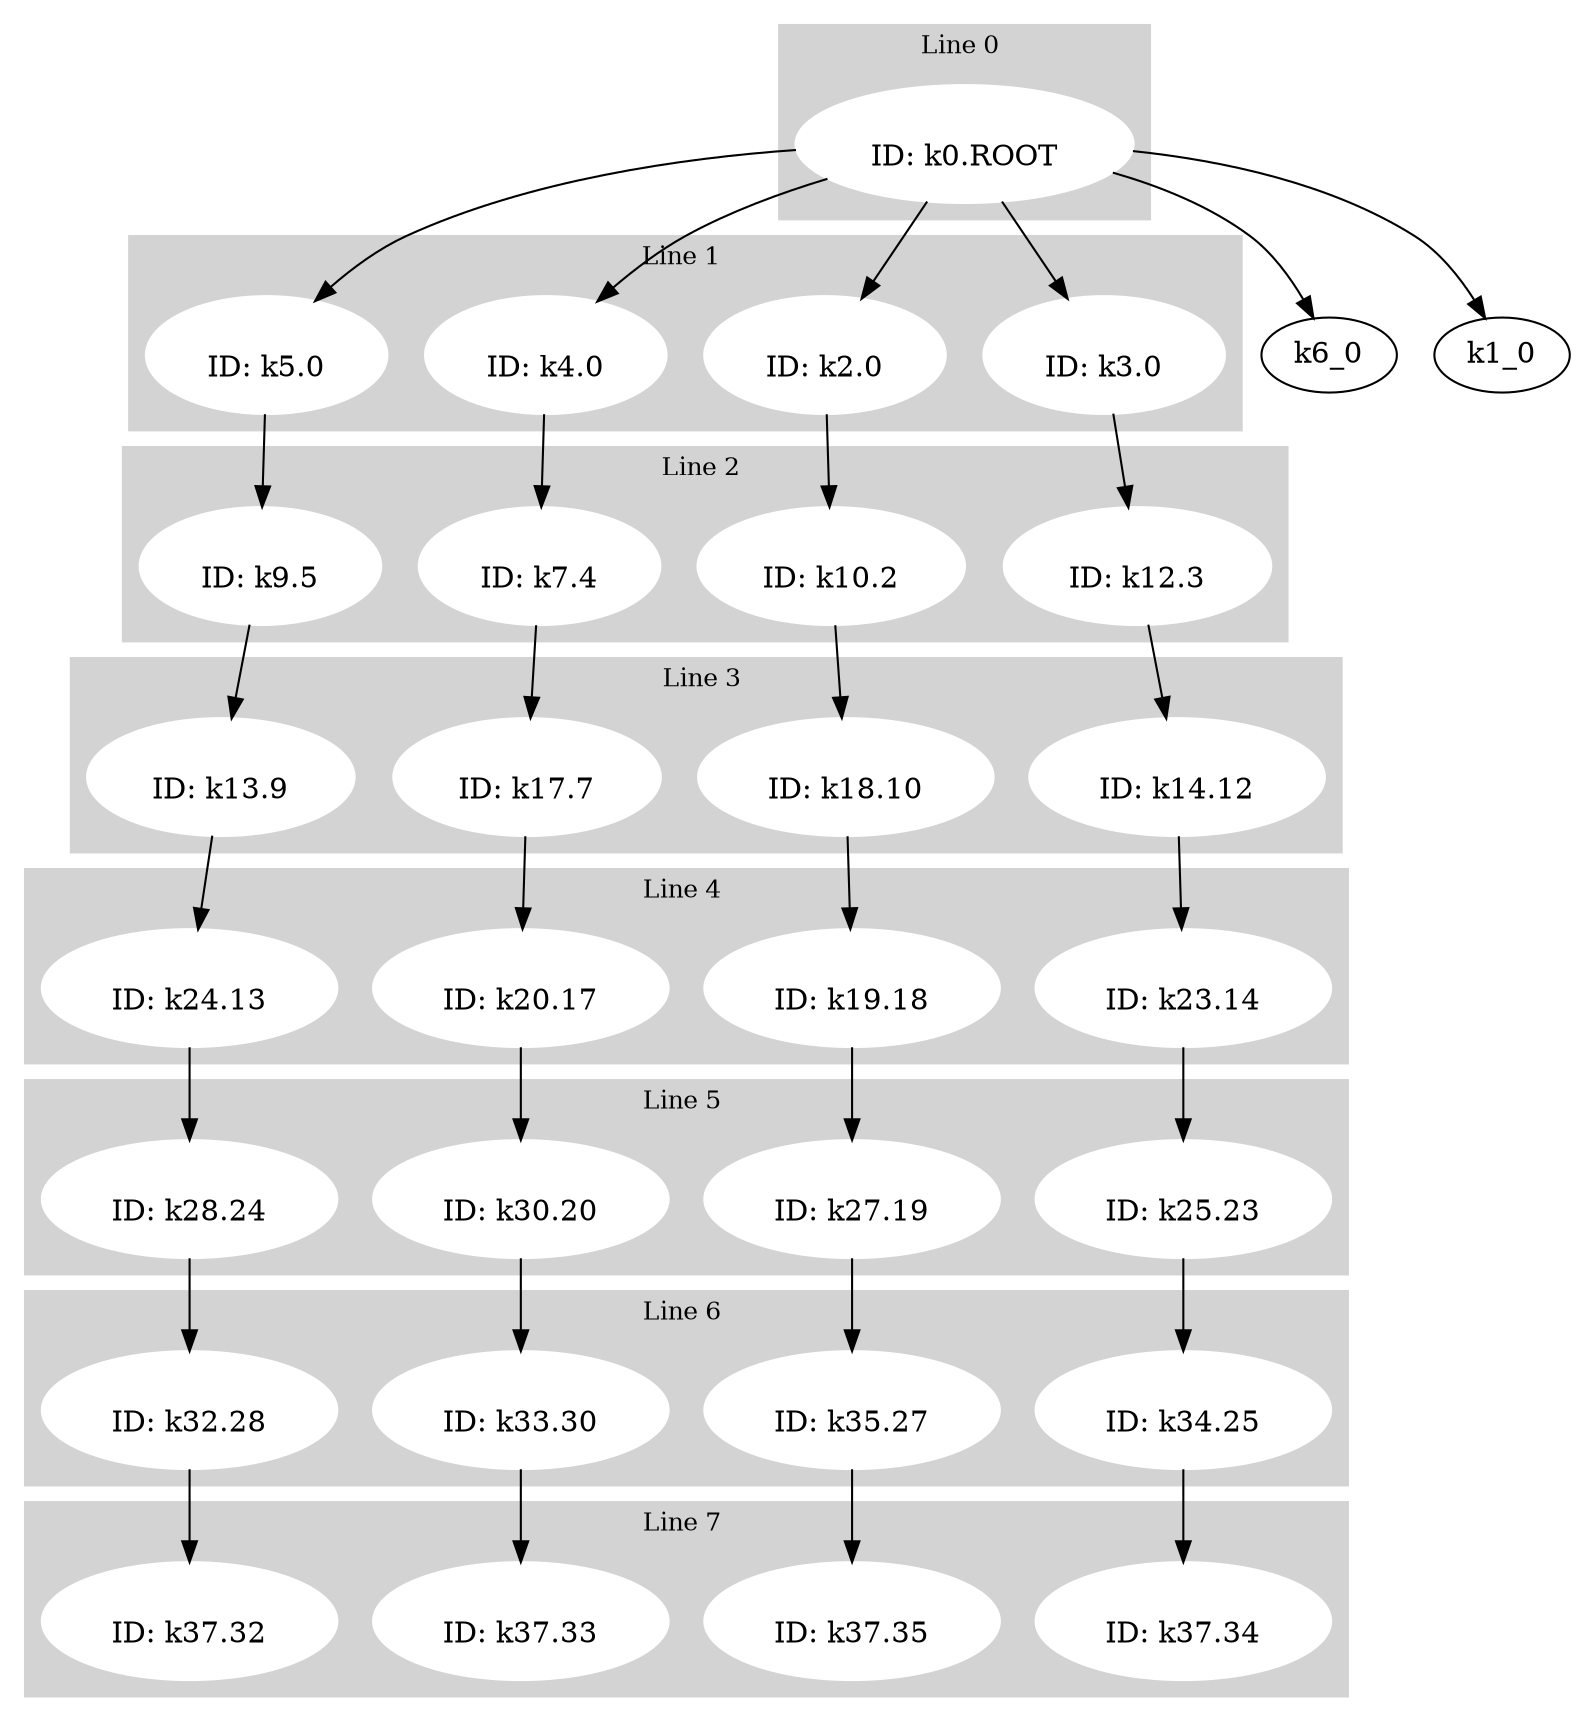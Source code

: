 digraph G {
     compound=true 
subgraph cluster_line_0 {
 style=filled;
 color=lightgrey; 
     node [style=filled,color=white]; 
k0_ROOT [label=<<BR /> ID: k0.ROOT <BR />>]
     fontsize="12" 
     label = "Line 0 " 
 }
subgraph cluster_line_1 {
 style=filled;
 color=lightgrey; 
     node [style=filled,color=white]; 
k3_0 [label=<<BR /> ID: k3.0 <BR />>]k2_0 [label=<<BR /> ID: k2.0 <BR />>]k4_0 [label=<<BR /> ID: k4.0 <BR />>]k5_0 [label=<<BR /> ID: k5.0 <BR />>]
     fontsize="12" 
     label = "Line 1 " 
 }
subgraph cluster_line_2 {
 style=filled;
 color=lightgrey; 
     node [style=filled,color=white]; 
k9_5 [label=<<BR /> ID: k9.5 <BR />>]k12_3 [label=<<BR /> ID: k12.3 <BR />>]k10_2 [label=<<BR /> ID: k10.2 <BR />>]k7_4 [label=<<BR /> ID: k7.4 <BR />>]
     fontsize="12" 
     label = "Line 2 " 
 }
subgraph cluster_line_3 {
 style=filled;
 color=lightgrey; 
     node [style=filled,color=white]; 
k18_10 [label=<<BR /> ID: k18.10 <BR />>]k14_12 [label=<<BR /> ID: k14.12 <BR />>]k17_7 [label=<<BR /> ID: k17.7 <BR />>]k13_9 [label=<<BR /> ID: k13.9 <BR />>]
     fontsize="12" 
     label = "Line 3 " 
 }
subgraph cluster_line_4 {
 style=filled;
 color=lightgrey; 
     node [style=filled,color=white]; 
k19_18 [label=<<BR /> ID: k19.18 <BR />>]k23_14 [label=<<BR /> ID: k23.14 <BR />>]k24_13 [label=<<BR /> ID: k24.13 <BR />>]k20_17 [label=<<BR /> ID: k20.17 <BR />>]
     fontsize="12" 
     label = "Line 4 " 
 }
subgraph cluster_line_5 {
 style=filled;
 color=lightgrey; 
     node [style=filled,color=white]; 
k25_23 [label=<<BR /> ID: k25.23 <BR />>]k27_19 [label=<<BR /> ID: k27.19 <BR />>]k28_24 [label=<<BR /> ID: k28.24 <BR />>]k30_20 [label=<<BR /> ID: k30.20 <BR />>]
     fontsize="12" 
     label = "Line 5 " 
 }
subgraph cluster_line_6 {
 style=filled;
 color=lightgrey; 
     node [style=filled,color=white]; 
k32_28 [label=<<BR /> ID: k32.28 <BR />>]k35_27 [label=<<BR /> ID: k35.27 <BR />>]k33_30 [label=<<BR /> ID: k33.30 <BR />>]k34_25 [label=<<BR /> ID: k34.25 <BR />>]
     fontsize="12" 
     label = "Line 6 " 
 }
subgraph cluster_line_7 {
 style=filled;
 color=lightgrey; 
     node [style=filled,color=white]; 
k37_33 [label=<<BR /> ID: k37.33 <BR />>]k37_35 [label=<<BR /> ID: k37.35 <BR />>]k37_32 [label=<<BR /> ID: k37.32 <BR />>]k37_34 [label=<<BR /> ID: k37.34 <BR />>]
     fontsize="12" 
     label = "Line 7 " 
 }
k0_ROOT -> k6_0 
k0_ROOT -> k2_0 
k0_ROOT -> k3_0 
k0_ROOT -> k1_0 
k0_ROOT -> k4_0 
k0_ROOT -> k5_0 
k3_0 -> k12_3 
k2_0 -> k10_2 
k4_0 -> k7_4 
k5_0 -> k9_5 
k9_5 -> k13_9 
k12_3 -> k14_12 
k10_2 -> k18_10 
k7_4 -> k17_7 
k18_10 -> k19_18 
k14_12 -> k23_14 
k17_7 -> k20_17 
k13_9 -> k24_13 
k19_18 -> k27_19 
k23_14 -> k25_23 
k24_13 -> k28_24 
k20_17 -> k30_20 
k25_23 -> k34_25 
k27_19 -> k35_27 
k28_24 -> k32_28 
k30_20 -> k33_30 
k32_28 -> k37_32 
k35_27 -> k37_35 
k33_30 -> k37_33 
k34_25 -> k37_34 
}